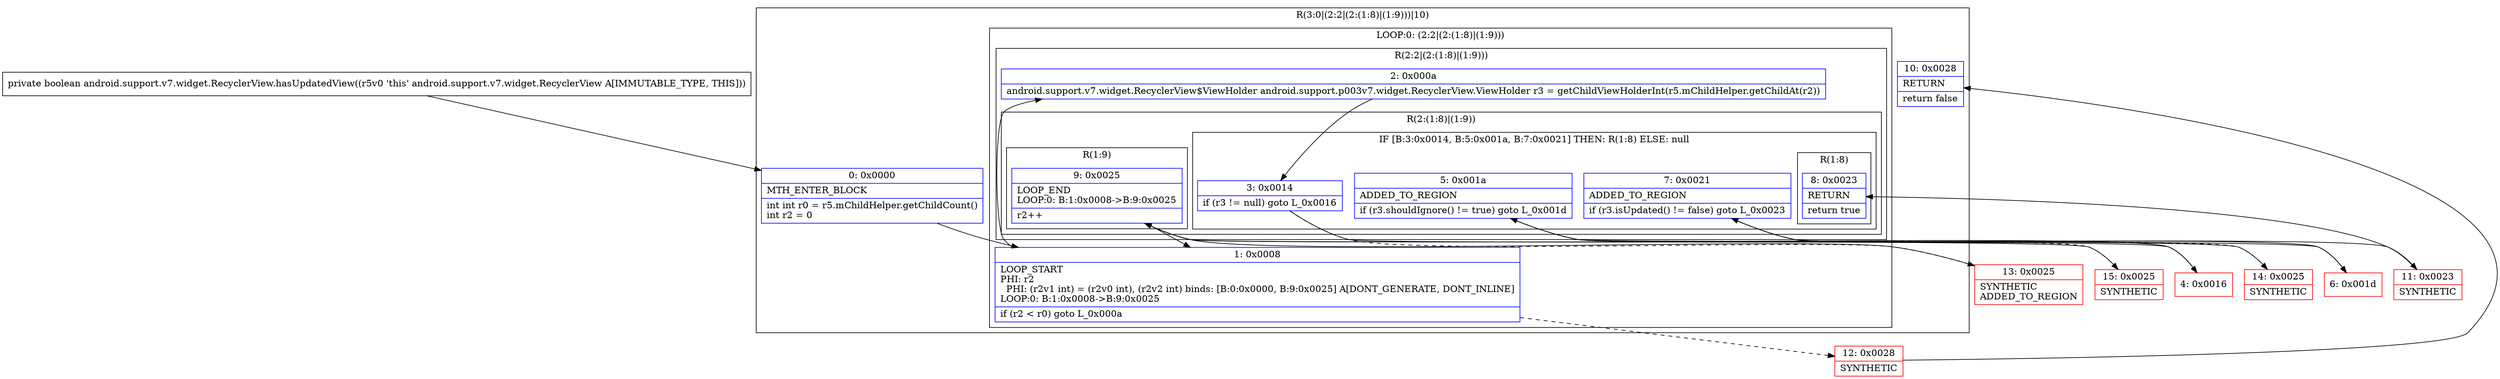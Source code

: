 digraph "CFG forandroid.support.v7.widget.RecyclerView.hasUpdatedView()Z" {
subgraph cluster_Region_1337038055 {
label = "R(3:0|(2:2|(2:(1:8)|(1:9)))|10)";
node [shape=record,color=blue];
Node_0 [shape=record,label="{0\:\ 0x0000|MTH_ENTER_BLOCK\l|int int r0 = r5.mChildHelper.getChildCount()\lint r2 = 0\l}"];
subgraph cluster_LoopRegion_88082376 {
label = "LOOP:0: (2:2|(2:(1:8)|(1:9)))";
node [shape=record,color=blue];
Node_1 [shape=record,label="{1\:\ 0x0008|LOOP_START\lPHI: r2 \l  PHI: (r2v1 int) = (r2v0 int), (r2v2 int) binds: [B:0:0x0000, B:9:0x0025] A[DONT_GENERATE, DONT_INLINE]\lLOOP:0: B:1:0x0008\-\>B:9:0x0025\l|if (r2 \< r0) goto L_0x000a\l}"];
subgraph cluster_Region_1672008184 {
label = "R(2:2|(2:(1:8)|(1:9)))";
node [shape=record,color=blue];
Node_2 [shape=record,label="{2\:\ 0x000a|android.support.v7.widget.RecyclerView$ViewHolder android.support.p003v7.widget.RecyclerView.ViewHolder r3 = getChildViewHolderInt(r5.mChildHelper.getChildAt(r2))\l}"];
subgraph cluster_Region_825855626 {
label = "R(2:(1:8)|(1:9))";
node [shape=record,color=blue];
subgraph cluster_IfRegion_545089478 {
label = "IF [B:3:0x0014, B:5:0x001a, B:7:0x0021] THEN: R(1:8) ELSE: null";
node [shape=record,color=blue];
Node_3 [shape=record,label="{3\:\ 0x0014|if (r3 != null) goto L_0x0016\l}"];
Node_5 [shape=record,label="{5\:\ 0x001a|ADDED_TO_REGION\l|if (r3.shouldIgnore() != true) goto L_0x001d\l}"];
Node_7 [shape=record,label="{7\:\ 0x0021|ADDED_TO_REGION\l|if (r3.isUpdated() != false) goto L_0x0023\l}"];
subgraph cluster_Region_1488359461 {
label = "R(1:8)";
node [shape=record,color=blue];
Node_8 [shape=record,label="{8\:\ 0x0023|RETURN\l|return true\l}"];
}
}
subgraph cluster_Region_1949725136 {
label = "R(1:9)";
node [shape=record,color=blue];
Node_9 [shape=record,label="{9\:\ 0x0025|LOOP_END\lLOOP:0: B:1:0x0008\-\>B:9:0x0025\l|r2++\l}"];
}
}
}
}
Node_10 [shape=record,label="{10\:\ 0x0028|RETURN\l|return false\l}"];
}
Node_4 [shape=record,color=red,label="{4\:\ 0x0016}"];
Node_6 [shape=record,color=red,label="{6\:\ 0x001d}"];
Node_11 [shape=record,color=red,label="{11\:\ 0x0023|SYNTHETIC\l}"];
Node_12 [shape=record,color=red,label="{12\:\ 0x0028|SYNTHETIC\l}"];
Node_13 [shape=record,color=red,label="{13\:\ 0x0025|SYNTHETIC\lADDED_TO_REGION\l}"];
Node_14 [shape=record,color=red,label="{14\:\ 0x0025|SYNTHETIC\l}"];
Node_15 [shape=record,color=red,label="{15\:\ 0x0025|SYNTHETIC\l}"];
MethodNode[shape=record,label="{private boolean android.support.v7.widget.RecyclerView.hasUpdatedView((r5v0 'this' android.support.v7.widget.RecyclerView A[IMMUTABLE_TYPE, THIS])) }"];
MethodNode -> Node_0;
Node_0 -> Node_1;
Node_1 -> Node_2;
Node_1 -> Node_12[style=dashed];
Node_2 -> Node_3;
Node_3 -> Node_4;
Node_3 -> Node_13[style=dashed];
Node_5 -> Node_6;
Node_5 -> Node_15[style=dashed];
Node_7 -> Node_11;
Node_7 -> Node_14[style=dashed];
Node_9 -> Node_1;
Node_4 -> Node_5;
Node_6 -> Node_7;
Node_11 -> Node_8;
Node_12 -> Node_10;
Node_13 -> Node_9;
Node_14 -> Node_9;
Node_15 -> Node_9;
}

